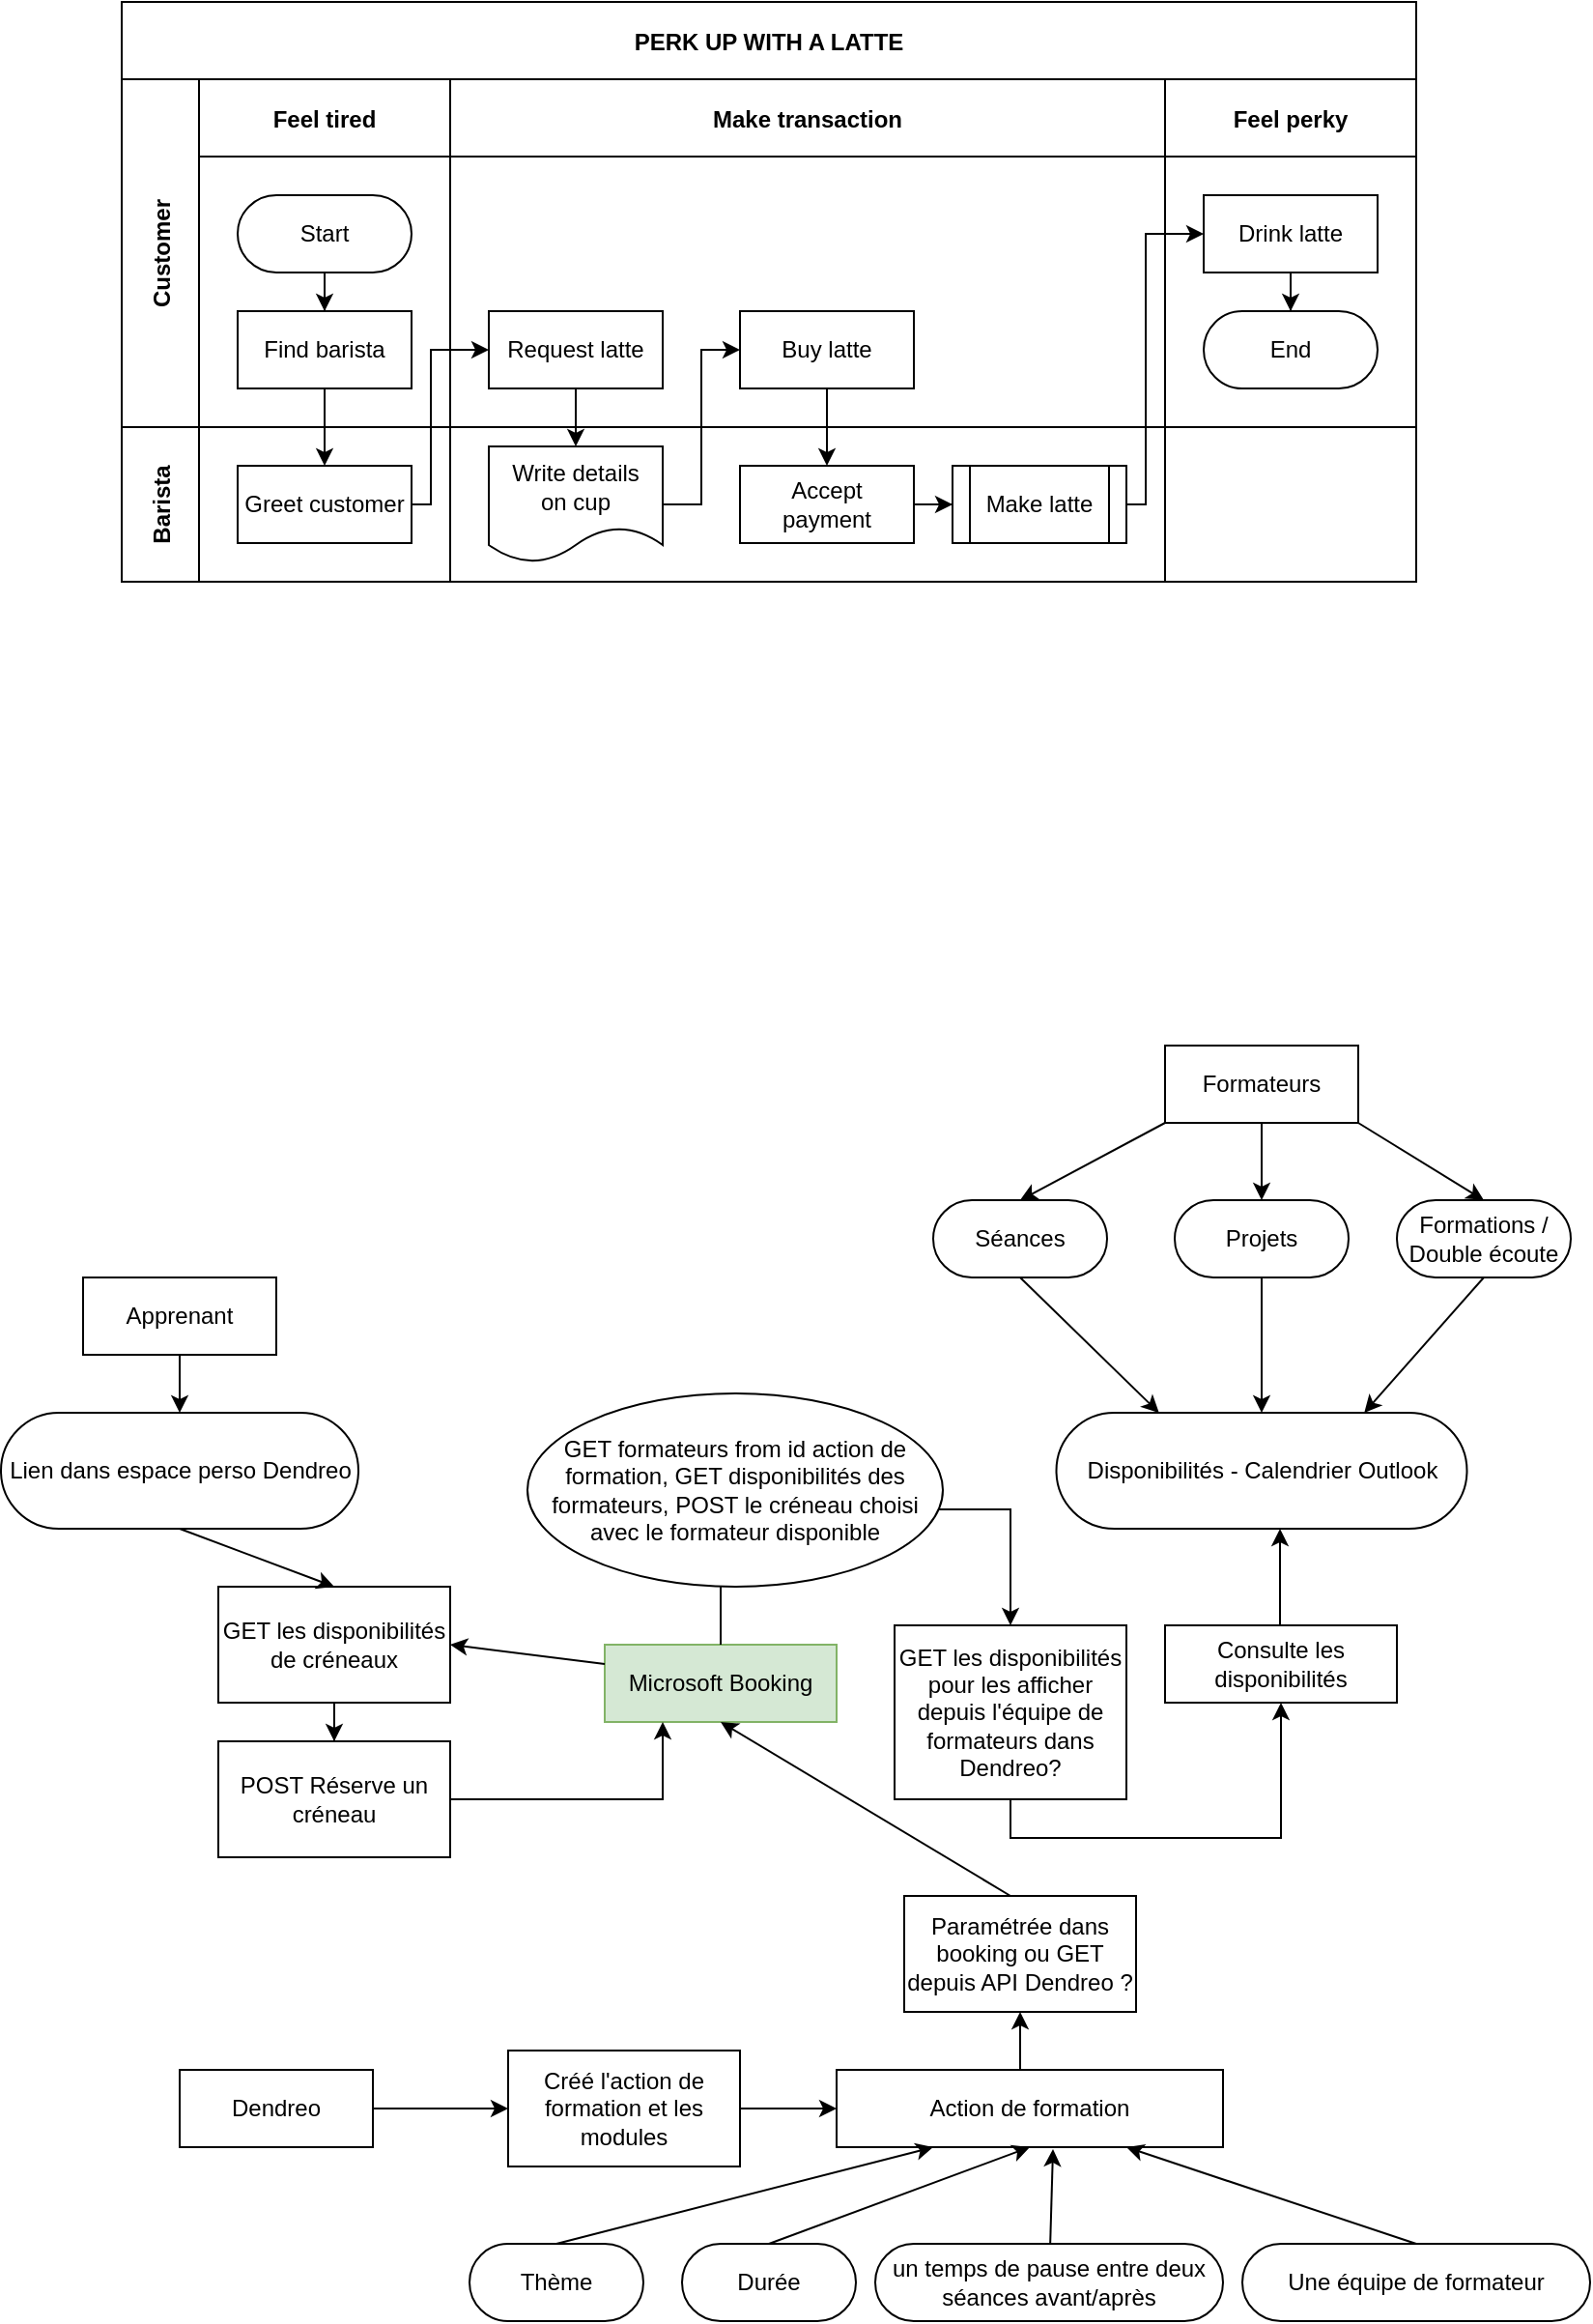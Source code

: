 <mxfile version="21.3.7" type="github">
  <diagram id="kgpKYQtTHZ0yAKxKKP6v" name="Page-1">
    <mxGraphModel dx="1379" dy="1934" grid="1" gridSize="10" guides="1" tooltips="1" connect="1" arrows="1" fold="1" page="1" pageScale="1" pageWidth="850" pageHeight="1100" math="0" shadow="0">
      <root>
        <mxCell id="0" />
        <mxCell id="1" parent="0" />
        <mxCell id="3nuBFxr9cyL0pnOWT2aG-1" value="PERK UP WITH A LATTE" style="shape=table;childLayout=tableLayout;startSize=40;collapsible=0;recursiveResize=0;expand=0;fillColor=none;fontStyle=1" parent="1" vertex="1">
          <mxGeometry x="100" y="-220" width="670" height="300" as="geometry" />
        </mxCell>
        <mxCell id="3nuBFxr9cyL0pnOWT2aG-2" value="" style="edgeStyle=orthogonalEdgeStyle;rounded=0;orthogonalLoop=1;jettySize=auto;html=1;" parent="3nuBFxr9cyL0pnOWT2aG-1" source="3nuBFxr9cyL0pnOWT2aG-7" target="3nuBFxr9cyL0pnOWT2aG-17" edge="1">
          <mxGeometry relative="1" as="geometry" />
        </mxCell>
        <mxCell id="3nuBFxr9cyL0pnOWT2aG-3" value="Customer" style="shape=tableRow;horizontal=0;swimlaneHead=0;swimlaneBody=0;top=0;left=0;bottom=0;right=0;fillColor=none;points=[[0,0.5],[1,0.5]];portConstraint=eastwest;startSize=40;collapsible=0;recursiveResize=0;expand=0;fontStyle=1;" parent="3nuBFxr9cyL0pnOWT2aG-1" vertex="1">
          <mxGeometry y="40" width="670" height="180" as="geometry" />
        </mxCell>
        <mxCell id="3nuBFxr9cyL0pnOWT2aG-4" value="Feel tired" style="swimlane;swimlaneHead=0;swimlaneBody=0;connectable=0;fillColor=none;startSize=40;collapsible=0;recursiveResize=0;expand=0;fontStyle=1;" parent="3nuBFxr9cyL0pnOWT2aG-3" vertex="1">
          <mxGeometry x="40" width="130" height="180" as="geometry">
            <mxRectangle width="130" height="180" as="alternateBounds" />
          </mxGeometry>
        </mxCell>
        <mxCell id="3nuBFxr9cyL0pnOWT2aG-5" style="edgeStyle=orthogonalEdgeStyle;rounded=0;orthogonalLoop=1;jettySize=auto;html=1;" parent="3nuBFxr9cyL0pnOWT2aG-4" source="3nuBFxr9cyL0pnOWT2aG-6" target="3nuBFxr9cyL0pnOWT2aG-7" edge="1">
          <mxGeometry relative="1" as="geometry" />
        </mxCell>
        <mxCell id="3nuBFxr9cyL0pnOWT2aG-6" value="Start" style="rounded=1;whiteSpace=wrap;html=1;arcSize=50;" parent="3nuBFxr9cyL0pnOWT2aG-4" vertex="1">
          <mxGeometry x="20" y="60" width="90" height="40" as="geometry" />
        </mxCell>
        <mxCell id="3nuBFxr9cyL0pnOWT2aG-7" value="Find barista" style="rounded=0;whiteSpace=wrap;html=1;" parent="3nuBFxr9cyL0pnOWT2aG-4" vertex="1">
          <mxGeometry x="20" y="120" width="90" height="40" as="geometry" />
        </mxCell>
        <mxCell id="3nuBFxr9cyL0pnOWT2aG-8" value="Make transaction" style="swimlane;swimlaneHead=0;swimlaneBody=0;connectable=0;fillColor=none;startSize=40;collapsible=0;recursiveResize=0;expand=0;fontStyle=1;" parent="3nuBFxr9cyL0pnOWT2aG-3" vertex="1">
          <mxGeometry x="170" width="370" height="180" as="geometry">
            <mxRectangle width="370" height="180" as="alternateBounds" />
          </mxGeometry>
        </mxCell>
        <mxCell id="3nuBFxr9cyL0pnOWT2aG-9" value="Request latte" style="rounded=0;whiteSpace=wrap;html=1;" parent="3nuBFxr9cyL0pnOWT2aG-8" vertex="1">
          <mxGeometry x="20" y="120" width="90" height="40" as="geometry" />
        </mxCell>
        <mxCell id="3nuBFxr9cyL0pnOWT2aG-10" value="Buy latte" style="rounded=0;whiteSpace=wrap;html=1;" parent="3nuBFxr9cyL0pnOWT2aG-8" vertex="1">
          <mxGeometry x="150" y="120" width="90" height="40" as="geometry" />
        </mxCell>
        <mxCell id="3nuBFxr9cyL0pnOWT2aG-11" value="Feel perky" style="swimlane;swimlaneHead=0;swimlaneBody=0;connectable=0;fillColor=none;startSize=40;collapsible=0;recursiveResize=0;expand=0;fontStyle=1;" parent="3nuBFxr9cyL0pnOWT2aG-3" vertex="1">
          <mxGeometry x="540" width="130" height="180" as="geometry">
            <mxRectangle width="130" height="180" as="alternateBounds" />
          </mxGeometry>
        </mxCell>
        <mxCell id="3nuBFxr9cyL0pnOWT2aG-12" style="edgeStyle=orthogonalEdgeStyle;rounded=0;orthogonalLoop=1;jettySize=auto;html=1;" parent="3nuBFxr9cyL0pnOWT2aG-11" source="3nuBFxr9cyL0pnOWT2aG-13" target="3nuBFxr9cyL0pnOWT2aG-14" edge="1">
          <mxGeometry relative="1" as="geometry" />
        </mxCell>
        <mxCell id="3nuBFxr9cyL0pnOWT2aG-13" value="Drink latte" style="rounded=0;whiteSpace=wrap;html=1;" parent="3nuBFxr9cyL0pnOWT2aG-11" vertex="1">
          <mxGeometry x="20" y="60" width="90" height="40" as="geometry" />
        </mxCell>
        <mxCell id="3nuBFxr9cyL0pnOWT2aG-14" value="End" style="rounded=1;whiteSpace=wrap;html=1;arcSize=50;" parent="3nuBFxr9cyL0pnOWT2aG-11" vertex="1">
          <mxGeometry x="20" y="120" width="90" height="40" as="geometry" />
        </mxCell>
        <mxCell id="3nuBFxr9cyL0pnOWT2aG-15" value="Barista" style="shape=tableRow;horizontal=0;swimlaneHead=0;swimlaneBody=0;top=0;left=0;bottom=0;right=0;fillColor=none;points=[[0,0.5],[1,0.5]];portConstraint=eastwest;startSize=40;collapsible=0;recursiveResize=0;expand=0;fontStyle=1;" parent="3nuBFxr9cyL0pnOWT2aG-1" vertex="1">
          <mxGeometry y="220" width="670" height="80" as="geometry" />
        </mxCell>
        <mxCell id="3nuBFxr9cyL0pnOWT2aG-16" value="" style="swimlane;swimlaneHead=0;swimlaneBody=0;connectable=0;fillColor=none;startSize=0;collapsible=0;recursiveResize=0;expand=0;fontStyle=1;" parent="3nuBFxr9cyL0pnOWT2aG-15" vertex="1">
          <mxGeometry x="40" width="130" height="80" as="geometry">
            <mxRectangle width="130" height="80" as="alternateBounds" />
          </mxGeometry>
        </mxCell>
        <mxCell id="3nuBFxr9cyL0pnOWT2aG-17" value="Greet customer" style="rounded=0;whiteSpace=wrap;html=1;" parent="3nuBFxr9cyL0pnOWT2aG-16" vertex="1">
          <mxGeometry x="20" y="20" width="90" height="40" as="geometry" />
        </mxCell>
        <mxCell id="3nuBFxr9cyL0pnOWT2aG-18" value="" style="swimlane;swimlaneHead=0;swimlaneBody=0;connectable=0;fillColor=none;startSize=0;collapsible=0;recursiveResize=0;expand=0;fontStyle=1;" parent="3nuBFxr9cyL0pnOWT2aG-15" vertex="1">
          <mxGeometry x="170" width="370" height="80" as="geometry">
            <mxRectangle width="370" height="80" as="alternateBounds" />
          </mxGeometry>
        </mxCell>
        <mxCell id="3nuBFxr9cyL0pnOWT2aG-19" value="" style="edgeStyle=orthogonalEdgeStyle;rounded=0;orthogonalLoop=1;jettySize=auto;html=1;" parent="3nuBFxr9cyL0pnOWT2aG-18" source="3nuBFxr9cyL0pnOWT2aG-20" target="3nuBFxr9cyL0pnOWT2aG-22" edge="1">
          <mxGeometry relative="1" as="geometry" />
        </mxCell>
        <mxCell id="3nuBFxr9cyL0pnOWT2aG-20" value="Accept&lt;br&gt;payment" style="rounded=0;whiteSpace=wrap;html=1;" parent="3nuBFxr9cyL0pnOWT2aG-18" vertex="1">
          <mxGeometry x="150" y="20" width="90" height="40" as="geometry" />
        </mxCell>
        <mxCell id="3nuBFxr9cyL0pnOWT2aG-21" value="Write details&lt;br&gt;on cup" style="shape=document;whiteSpace=wrap;html=1;boundedLbl=1;" parent="3nuBFxr9cyL0pnOWT2aG-18" vertex="1">
          <mxGeometry x="20" y="10" width="90" height="60" as="geometry" />
        </mxCell>
        <mxCell id="3nuBFxr9cyL0pnOWT2aG-22" value="Make latte" style="shape=process;whiteSpace=wrap;html=1;backgroundOutline=1;" parent="3nuBFxr9cyL0pnOWT2aG-18" vertex="1">
          <mxGeometry x="260" y="20" width="90" height="40" as="geometry" />
        </mxCell>
        <mxCell id="3nuBFxr9cyL0pnOWT2aG-23" value="" style="swimlane;swimlaneHead=0;swimlaneBody=0;connectable=0;fillColor=none;startSize=0;collapsible=0;recursiveResize=0;expand=0;fontStyle=1;" parent="3nuBFxr9cyL0pnOWT2aG-15" vertex="1">
          <mxGeometry x="540" width="130" height="80" as="geometry">
            <mxRectangle width="130" height="80" as="alternateBounds" />
          </mxGeometry>
        </mxCell>
        <mxCell id="3nuBFxr9cyL0pnOWT2aG-24" value="" style="edgeStyle=orthogonalEdgeStyle;rounded=0;orthogonalLoop=1;jettySize=auto;html=1;" parent="3nuBFxr9cyL0pnOWT2aG-1" source="3nuBFxr9cyL0pnOWT2aG-17" target="3nuBFxr9cyL0pnOWT2aG-9" edge="1">
          <mxGeometry relative="1" as="geometry">
            <Array as="points">
              <mxPoint x="160" y="260" />
              <mxPoint x="160" y="180" />
            </Array>
          </mxGeometry>
        </mxCell>
        <mxCell id="3nuBFxr9cyL0pnOWT2aG-25" value="" style="edgeStyle=orthogonalEdgeStyle;rounded=0;orthogonalLoop=1;jettySize=auto;html=1;" parent="3nuBFxr9cyL0pnOWT2aG-1" source="3nuBFxr9cyL0pnOWT2aG-9" target="3nuBFxr9cyL0pnOWT2aG-21" edge="1">
          <mxGeometry relative="1" as="geometry" />
        </mxCell>
        <mxCell id="3nuBFxr9cyL0pnOWT2aG-26" value="" style="edgeStyle=orthogonalEdgeStyle;rounded=0;orthogonalLoop=1;jettySize=auto;html=1;" parent="3nuBFxr9cyL0pnOWT2aG-1" source="3nuBFxr9cyL0pnOWT2aG-21" target="3nuBFxr9cyL0pnOWT2aG-10" edge="1">
          <mxGeometry relative="1" as="geometry">
            <Array as="points">
              <mxPoint x="300" y="260" />
              <mxPoint x="300" y="180" />
            </Array>
          </mxGeometry>
        </mxCell>
        <mxCell id="3nuBFxr9cyL0pnOWT2aG-27" value="" style="edgeStyle=orthogonalEdgeStyle;rounded=0;orthogonalLoop=1;jettySize=auto;html=1;" parent="3nuBFxr9cyL0pnOWT2aG-1" source="3nuBFxr9cyL0pnOWT2aG-10" target="3nuBFxr9cyL0pnOWT2aG-20" edge="1">
          <mxGeometry relative="1" as="geometry" />
        </mxCell>
        <mxCell id="3nuBFxr9cyL0pnOWT2aG-28" style="edgeStyle=orthogonalEdgeStyle;rounded=0;orthogonalLoop=1;jettySize=auto;html=1;" parent="3nuBFxr9cyL0pnOWT2aG-1" source="3nuBFxr9cyL0pnOWT2aG-22" target="3nuBFxr9cyL0pnOWT2aG-13" edge="1">
          <mxGeometry relative="1" as="geometry">
            <Array as="points">
              <mxPoint x="530" y="260" />
              <mxPoint x="530" y="120" />
            </Array>
          </mxGeometry>
        </mxCell>
        <mxCell id="oYN1SIIPOzSrqWJS0p1k-1" value="Apprenant" style="rounded=0;whiteSpace=wrap;html=1;" vertex="1" parent="1">
          <mxGeometry x="80" y="440" width="100" height="40" as="geometry" />
        </mxCell>
        <mxCell id="oYN1SIIPOzSrqWJS0p1k-2" value="Lien dans espace perso Dendreo" style="rounded=1;whiteSpace=wrap;html=1;arcSize=50;" vertex="1" parent="1">
          <mxGeometry x="37.5" y="510" width="185" height="60" as="geometry" />
        </mxCell>
        <mxCell id="oYN1SIIPOzSrqWJS0p1k-4" value="Formateurs" style="rounded=0;whiteSpace=wrap;html=1;" vertex="1" parent="1">
          <mxGeometry x="640" y="320" width="100" height="40" as="geometry" />
        </mxCell>
        <mxCell id="oYN1SIIPOzSrqWJS0p1k-5" value="Microsoft Booking" style="rounded=0;whiteSpace=wrap;html=1;fillColor=#d5e8d4;strokeColor=#82b366;" vertex="1" parent="1">
          <mxGeometry x="350" y="630" width="120" height="40" as="geometry" />
        </mxCell>
        <mxCell id="oYN1SIIPOzSrqWJS0p1k-6" value="Disponibilités - Calendrier Outlook" style="rounded=1;whiteSpace=wrap;html=1;arcSize=50;" vertex="1" parent="1">
          <mxGeometry x="583.75" y="510" width="212.5" height="60" as="geometry" />
        </mxCell>
        <mxCell id="oYN1SIIPOzSrqWJS0p1k-7" value="Séances" style="rounded=1;whiteSpace=wrap;html=1;arcSize=50;" vertex="1" parent="1">
          <mxGeometry x="520" y="400" width="90" height="40" as="geometry" />
        </mxCell>
        <mxCell id="oYN1SIIPOzSrqWJS0p1k-8" value="Projets" style="rounded=1;whiteSpace=wrap;html=1;arcSize=50;" vertex="1" parent="1">
          <mxGeometry x="645" y="400" width="90" height="40" as="geometry" />
        </mxCell>
        <mxCell id="oYN1SIIPOzSrqWJS0p1k-9" value="Formations / Double écoute" style="rounded=1;whiteSpace=wrap;html=1;arcSize=50;" vertex="1" parent="1">
          <mxGeometry x="760" y="400" width="90" height="40" as="geometry" />
        </mxCell>
        <mxCell id="oYN1SIIPOzSrqWJS0p1k-10" value="" style="endArrow=classic;html=1;rounded=0;entryX=0.5;entryY=0;entryDx=0;entryDy=0;exitX=0;exitY=1;exitDx=0;exitDy=0;" edge="1" parent="1" source="oYN1SIIPOzSrqWJS0p1k-4" target="oYN1SIIPOzSrqWJS0p1k-7">
          <mxGeometry width="50" height="50" relative="1" as="geometry">
            <mxPoint x="400" y="210" as="sourcePoint" />
            <mxPoint x="450" y="160" as="targetPoint" />
          </mxGeometry>
        </mxCell>
        <mxCell id="oYN1SIIPOzSrqWJS0p1k-12" value="" style="endArrow=classic;html=1;rounded=0;entryX=0.5;entryY=0;entryDx=0;entryDy=0;exitX=0.5;exitY=1;exitDx=0;exitDy=0;" edge="1" parent="1" source="oYN1SIIPOzSrqWJS0p1k-4" target="oYN1SIIPOzSrqWJS0p1k-8">
          <mxGeometry width="50" height="50" relative="1" as="geometry">
            <mxPoint x="650" y="370" as="sourcePoint" />
            <mxPoint x="575" y="410" as="targetPoint" />
          </mxGeometry>
        </mxCell>
        <mxCell id="oYN1SIIPOzSrqWJS0p1k-13" value="" style="endArrow=classic;html=1;rounded=0;entryX=0.5;entryY=0;entryDx=0;entryDy=0;exitX=1;exitY=1;exitDx=0;exitDy=0;" edge="1" parent="1" source="oYN1SIIPOzSrqWJS0p1k-4" target="oYN1SIIPOzSrqWJS0p1k-9">
          <mxGeometry width="50" height="50" relative="1" as="geometry">
            <mxPoint x="660" y="380" as="sourcePoint" />
            <mxPoint x="585" y="420" as="targetPoint" />
          </mxGeometry>
        </mxCell>
        <mxCell id="oYN1SIIPOzSrqWJS0p1k-14" value="" style="endArrow=classic;html=1;rounded=0;entryX=0.25;entryY=0;entryDx=0;entryDy=0;exitX=0.5;exitY=1;exitDx=0;exitDy=0;" edge="1" parent="1" source="oYN1SIIPOzSrqWJS0p1k-7" target="oYN1SIIPOzSrqWJS0p1k-6">
          <mxGeometry width="50" height="50" relative="1" as="geometry">
            <mxPoint x="650" y="370" as="sourcePoint" />
            <mxPoint x="575" y="410" as="targetPoint" />
          </mxGeometry>
        </mxCell>
        <mxCell id="oYN1SIIPOzSrqWJS0p1k-15" value="" style="endArrow=classic;html=1;rounded=0;entryX=0.5;entryY=0;entryDx=0;entryDy=0;exitX=0.5;exitY=1;exitDx=0;exitDy=0;" edge="1" parent="1" source="oYN1SIIPOzSrqWJS0p1k-8" target="oYN1SIIPOzSrqWJS0p1k-6">
          <mxGeometry width="50" height="50" relative="1" as="geometry">
            <mxPoint x="575" y="450" as="sourcePoint" />
            <mxPoint x="654" y="520" as="targetPoint" />
          </mxGeometry>
        </mxCell>
        <mxCell id="oYN1SIIPOzSrqWJS0p1k-16" value="" style="endArrow=classic;html=1;rounded=0;entryX=0.75;entryY=0;entryDx=0;entryDy=0;exitX=0.5;exitY=1;exitDx=0;exitDy=0;" edge="1" parent="1" source="oYN1SIIPOzSrqWJS0p1k-9" target="oYN1SIIPOzSrqWJS0p1k-6">
          <mxGeometry width="50" height="50" relative="1" as="geometry">
            <mxPoint x="700" y="450" as="sourcePoint" />
            <mxPoint x="700" y="520" as="targetPoint" />
          </mxGeometry>
        </mxCell>
        <mxCell id="oYN1SIIPOzSrqWJS0p1k-17" value="Consulte les disponibilités" style="rounded=0;whiteSpace=wrap;html=1;" vertex="1" parent="1">
          <mxGeometry x="640" y="620" width="120" height="40" as="geometry" />
        </mxCell>
        <mxCell id="oYN1SIIPOzSrqWJS0p1k-19" value="" style="endArrow=classic;html=1;rounded=0;exitX=0.5;exitY=0;exitDx=0;exitDy=0;entryX=0.5;entryY=0;entryDx=0;entryDy=0;" edge="1" parent="1" source="oYN1SIIPOzSrqWJS0p1k-5" target="oYN1SIIPOzSrqWJS0p1k-21">
          <mxGeometry width="50" height="50" relative="1" as="geometry">
            <mxPoint x="400" y="570" as="sourcePoint" />
            <mxPoint x="560" y="600" as="targetPoint" />
            <Array as="points">
              <mxPoint x="410" y="560" />
              <mxPoint x="560" y="560" />
            </Array>
          </mxGeometry>
        </mxCell>
        <mxCell id="oYN1SIIPOzSrqWJS0p1k-20" value="" style="endArrow=classic;html=1;rounded=0;entryX=0.5;entryY=1;entryDx=0;entryDy=0;exitX=0.5;exitY=0;exitDx=0;exitDy=0;" edge="1" parent="1">
          <mxGeometry width="50" height="50" relative="1" as="geometry">
            <mxPoint x="699.5" y="620" as="sourcePoint" />
            <mxPoint x="699.5" y="570" as="targetPoint" />
          </mxGeometry>
        </mxCell>
        <mxCell id="oYN1SIIPOzSrqWJS0p1k-23" style="edgeStyle=orthogonalEdgeStyle;rounded=0;orthogonalLoop=1;jettySize=auto;html=1;exitX=0.5;exitY=1;exitDx=0;exitDy=0;entryX=0.5;entryY=1;entryDx=0;entryDy=0;" edge="1" parent="1" source="oYN1SIIPOzSrqWJS0p1k-21" target="oYN1SIIPOzSrqWJS0p1k-17">
          <mxGeometry relative="1" as="geometry" />
        </mxCell>
        <mxCell id="oYN1SIIPOzSrqWJS0p1k-21" value="GET les disponibilités pour les afficher depuis l&#39;équipe de formateurs dans Dendreo?" style="rounded=0;whiteSpace=wrap;html=1;" vertex="1" parent="1">
          <mxGeometry x="500" y="620" width="120" height="90" as="geometry" />
        </mxCell>
        <mxCell id="oYN1SIIPOzSrqWJS0p1k-38" style="edgeStyle=orthogonalEdgeStyle;rounded=0;orthogonalLoop=1;jettySize=auto;html=1;exitX=0.5;exitY=0;exitDx=0;exitDy=0;entryX=0.5;entryY=1;entryDx=0;entryDy=0;" edge="1" parent="1" source="oYN1SIIPOzSrqWJS0p1k-24" target="oYN1SIIPOzSrqWJS0p1k-33">
          <mxGeometry relative="1" as="geometry" />
        </mxCell>
        <mxCell id="oYN1SIIPOzSrqWJS0p1k-24" value="Action de formation" style="rounded=0;whiteSpace=wrap;html=1;" vertex="1" parent="1">
          <mxGeometry x="470" y="850" width="200" height="40" as="geometry" />
        </mxCell>
        <mxCell id="oYN1SIIPOzSrqWJS0p1k-26" value="Thème" style="rounded=1;whiteSpace=wrap;html=1;arcSize=50;" vertex="1" parent="1">
          <mxGeometry x="280" y="940" width="90" height="40" as="geometry" />
        </mxCell>
        <mxCell id="oYN1SIIPOzSrqWJS0p1k-27" value="Durée" style="rounded=1;whiteSpace=wrap;html=1;arcSize=50;" vertex="1" parent="1">
          <mxGeometry x="390" y="940" width="90" height="40" as="geometry" />
        </mxCell>
        <mxCell id="oYN1SIIPOzSrqWJS0p1k-28" value="un temps de pause entre deux séances avant/après" style="rounded=1;whiteSpace=wrap;html=1;arcSize=50;" vertex="1" parent="1">
          <mxGeometry x="490" y="940" width="180" height="40" as="geometry" />
        </mxCell>
        <mxCell id="oYN1SIIPOzSrqWJS0p1k-29" value="" style="endArrow=classic;html=1;rounded=0;exitX=0.5;exitY=1;exitDx=0;exitDy=0;entryX=0.5;entryY=0;entryDx=0;entryDy=0;" edge="1" parent="1" source="oYN1SIIPOzSrqWJS0p1k-1" target="oYN1SIIPOzSrqWJS0p1k-2">
          <mxGeometry width="50" height="50" relative="1" as="geometry">
            <mxPoint x="400" y="570" as="sourcePoint" />
            <mxPoint x="450" y="520" as="targetPoint" />
          </mxGeometry>
        </mxCell>
        <mxCell id="oYN1SIIPOzSrqWJS0p1k-30" value="Une équipe de formateur" style="rounded=1;whiteSpace=wrap;html=1;arcSize=50;" vertex="1" parent="1">
          <mxGeometry x="680" y="940" width="180" height="40" as="geometry" />
        </mxCell>
        <mxCell id="oYN1SIIPOzSrqWJS0p1k-31" value="" style="endArrow=classic;html=1;rounded=0;" edge="1" parent="1">
          <mxGeometry width="50" height="50" relative="1" as="geometry">
            <mxPoint x="560" y="760" as="sourcePoint" />
            <mxPoint x="410" y="670" as="targetPoint" />
          </mxGeometry>
        </mxCell>
        <mxCell id="oYN1SIIPOzSrqWJS0p1k-33" value="Paramétrée dans booking ou GET depuis API Dendreo ?" style="rounded=0;whiteSpace=wrap;html=1;" vertex="1" parent="1">
          <mxGeometry x="505" y="760" width="120" height="60" as="geometry" />
        </mxCell>
        <mxCell id="oYN1SIIPOzSrqWJS0p1k-34" value="" style="endArrow=classic;html=1;rounded=0;entryX=0.25;entryY=1;entryDx=0;entryDy=0;exitX=0.5;exitY=0;exitDx=0;exitDy=0;" edge="1" parent="1" source="oYN1SIIPOzSrqWJS0p1k-26" target="oYN1SIIPOzSrqWJS0p1k-24">
          <mxGeometry width="50" height="50" relative="1" as="geometry">
            <mxPoint x="400" y="810" as="sourcePoint" />
            <mxPoint x="450" y="760" as="targetPoint" />
          </mxGeometry>
        </mxCell>
        <mxCell id="oYN1SIIPOzSrqWJS0p1k-35" value="" style="endArrow=classic;html=1;rounded=0;entryX=0.5;entryY=1;entryDx=0;entryDy=0;exitX=0.5;exitY=0;exitDx=0;exitDy=0;" edge="1" parent="1" source="oYN1SIIPOzSrqWJS0p1k-27" target="oYN1SIIPOzSrqWJS0p1k-24">
          <mxGeometry width="50" height="50" relative="1" as="geometry">
            <mxPoint x="335" y="950" as="sourcePoint" />
            <mxPoint x="530" y="900" as="targetPoint" />
          </mxGeometry>
        </mxCell>
        <mxCell id="oYN1SIIPOzSrqWJS0p1k-36" value="" style="endArrow=classic;html=1;rounded=0;entryX=0.56;entryY=1.025;entryDx=0;entryDy=0;entryPerimeter=0;" edge="1" parent="1" source="oYN1SIIPOzSrqWJS0p1k-28" target="oYN1SIIPOzSrqWJS0p1k-24">
          <mxGeometry width="50" height="50" relative="1" as="geometry">
            <mxPoint x="445" y="950" as="sourcePoint" />
            <mxPoint x="580" y="900" as="targetPoint" />
          </mxGeometry>
        </mxCell>
        <mxCell id="oYN1SIIPOzSrqWJS0p1k-37" value="" style="endArrow=classic;html=1;rounded=0;entryX=0.75;entryY=1;entryDx=0;entryDy=0;exitX=0.5;exitY=0;exitDx=0;exitDy=0;" edge="1" parent="1" source="oYN1SIIPOzSrqWJS0p1k-30" target="oYN1SIIPOzSrqWJS0p1k-24">
          <mxGeometry width="50" height="50" relative="1" as="geometry">
            <mxPoint x="591" y="950" as="sourcePoint" />
            <mxPoint x="592" y="901" as="targetPoint" />
          </mxGeometry>
        </mxCell>
        <mxCell id="oYN1SIIPOzSrqWJS0p1k-43" style="edgeStyle=orthogonalEdgeStyle;rounded=0;orthogonalLoop=1;jettySize=auto;html=1;exitX=0.5;exitY=1;exitDx=0;exitDy=0;" edge="1" parent="1" source="oYN1SIIPOzSrqWJS0p1k-39" target="oYN1SIIPOzSrqWJS0p1k-42">
          <mxGeometry relative="1" as="geometry" />
        </mxCell>
        <mxCell id="oYN1SIIPOzSrqWJS0p1k-39" value="GET les disponibilités de créneaux" style="rounded=0;whiteSpace=wrap;html=1;" vertex="1" parent="1">
          <mxGeometry x="150" y="600" width="120" height="60" as="geometry" />
        </mxCell>
        <mxCell id="oYN1SIIPOzSrqWJS0p1k-40" value="" style="endArrow=classic;html=1;rounded=0;entryX=0.5;entryY=0;entryDx=0;entryDy=0;exitX=0.5;exitY=1;exitDx=0;exitDy=0;" edge="1" parent="1" source="oYN1SIIPOzSrqWJS0p1k-2" target="oYN1SIIPOzSrqWJS0p1k-39">
          <mxGeometry width="50" height="50" relative="1" as="geometry">
            <mxPoint x="400" y="690" as="sourcePoint" />
            <mxPoint x="450" y="640" as="targetPoint" />
          </mxGeometry>
        </mxCell>
        <mxCell id="oYN1SIIPOzSrqWJS0p1k-41" value="" style="endArrow=classic;html=1;rounded=0;entryX=1;entryY=0.5;entryDx=0;entryDy=0;exitX=0;exitY=0.25;exitDx=0;exitDy=0;" edge="1" parent="1" source="oYN1SIIPOzSrqWJS0p1k-5" target="oYN1SIIPOzSrqWJS0p1k-39">
          <mxGeometry width="50" height="50" relative="1" as="geometry">
            <mxPoint x="140" y="580" as="sourcePoint" />
            <mxPoint x="220" y="610" as="targetPoint" />
          </mxGeometry>
        </mxCell>
        <mxCell id="oYN1SIIPOzSrqWJS0p1k-44" style="edgeStyle=orthogonalEdgeStyle;rounded=0;orthogonalLoop=1;jettySize=auto;html=1;exitX=1;exitY=0.5;exitDx=0;exitDy=0;entryX=0.25;entryY=1;entryDx=0;entryDy=0;" edge="1" parent="1" source="oYN1SIIPOzSrqWJS0p1k-42" target="oYN1SIIPOzSrqWJS0p1k-5">
          <mxGeometry relative="1" as="geometry" />
        </mxCell>
        <mxCell id="oYN1SIIPOzSrqWJS0p1k-42" value="POST Réserve un créneau" style="rounded=0;whiteSpace=wrap;html=1;" vertex="1" parent="1">
          <mxGeometry x="150" y="680" width="120" height="60" as="geometry" />
        </mxCell>
        <mxCell id="oYN1SIIPOzSrqWJS0p1k-47" value="" style="edgeStyle=orthogonalEdgeStyle;rounded=0;orthogonalLoop=1;jettySize=auto;html=1;" edge="1" parent="1" source="oYN1SIIPOzSrqWJS0p1k-45" target="oYN1SIIPOzSrqWJS0p1k-46">
          <mxGeometry relative="1" as="geometry" />
        </mxCell>
        <mxCell id="oYN1SIIPOzSrqWJS0p1k-45" value="Dendreo" style="rounded=0;whiteSpace=wrap;html=1;" vertex="1" parent="1">
          <mxGeometry x="130" y="850" width="100" height="40" as="geometry" />
        </mxCell>
        <mxCell id="oYN1SIIPOzSrqWJS0p1k-48" style="edgeStyle=orthogonalEdgeStyle;rounded=0;orthogonalLoop=1;jettySize=auto;html=1;exitX=1;exitY=0.5;exitDx=0;exitDy=0;" edge="1" parent="1" source="oYN1SIIPOzSrqWJS0p1k-46" target="oYN1SIIPOzSrqWJS0p1k-24">
          <mxGeometry relative="1" as="geometry" />
        </mxCell>
        <mxCell id="oYN1SIIPOzSrqWJS0p1k-46" value="Créé l&#39;action de formation et les modules" style="whiteSpace=wrap;html=1;rounded=0;" vertex="1" parent="1">
          <mxGeometry x="300" y="840" width="120" height="60" as="geometry" />
        </mxCell>
        <mxCell id="oYN1SIIPOzSrqWJS0p1k-49" value="GET formateurs from id action de formation, GET disponibilités des formateurs, POST le créneau choisi avec le formateur disponible" style="ellipse;whiteSpace=wrap;html=1;" vertex="1" parent="1">
          <mxGeometry x="310" y="500" width="215" height="100" as="geometry" />
        </mxCell>
      </root>
    </mxGraphModel>
  </diagram>
</mxfile>
